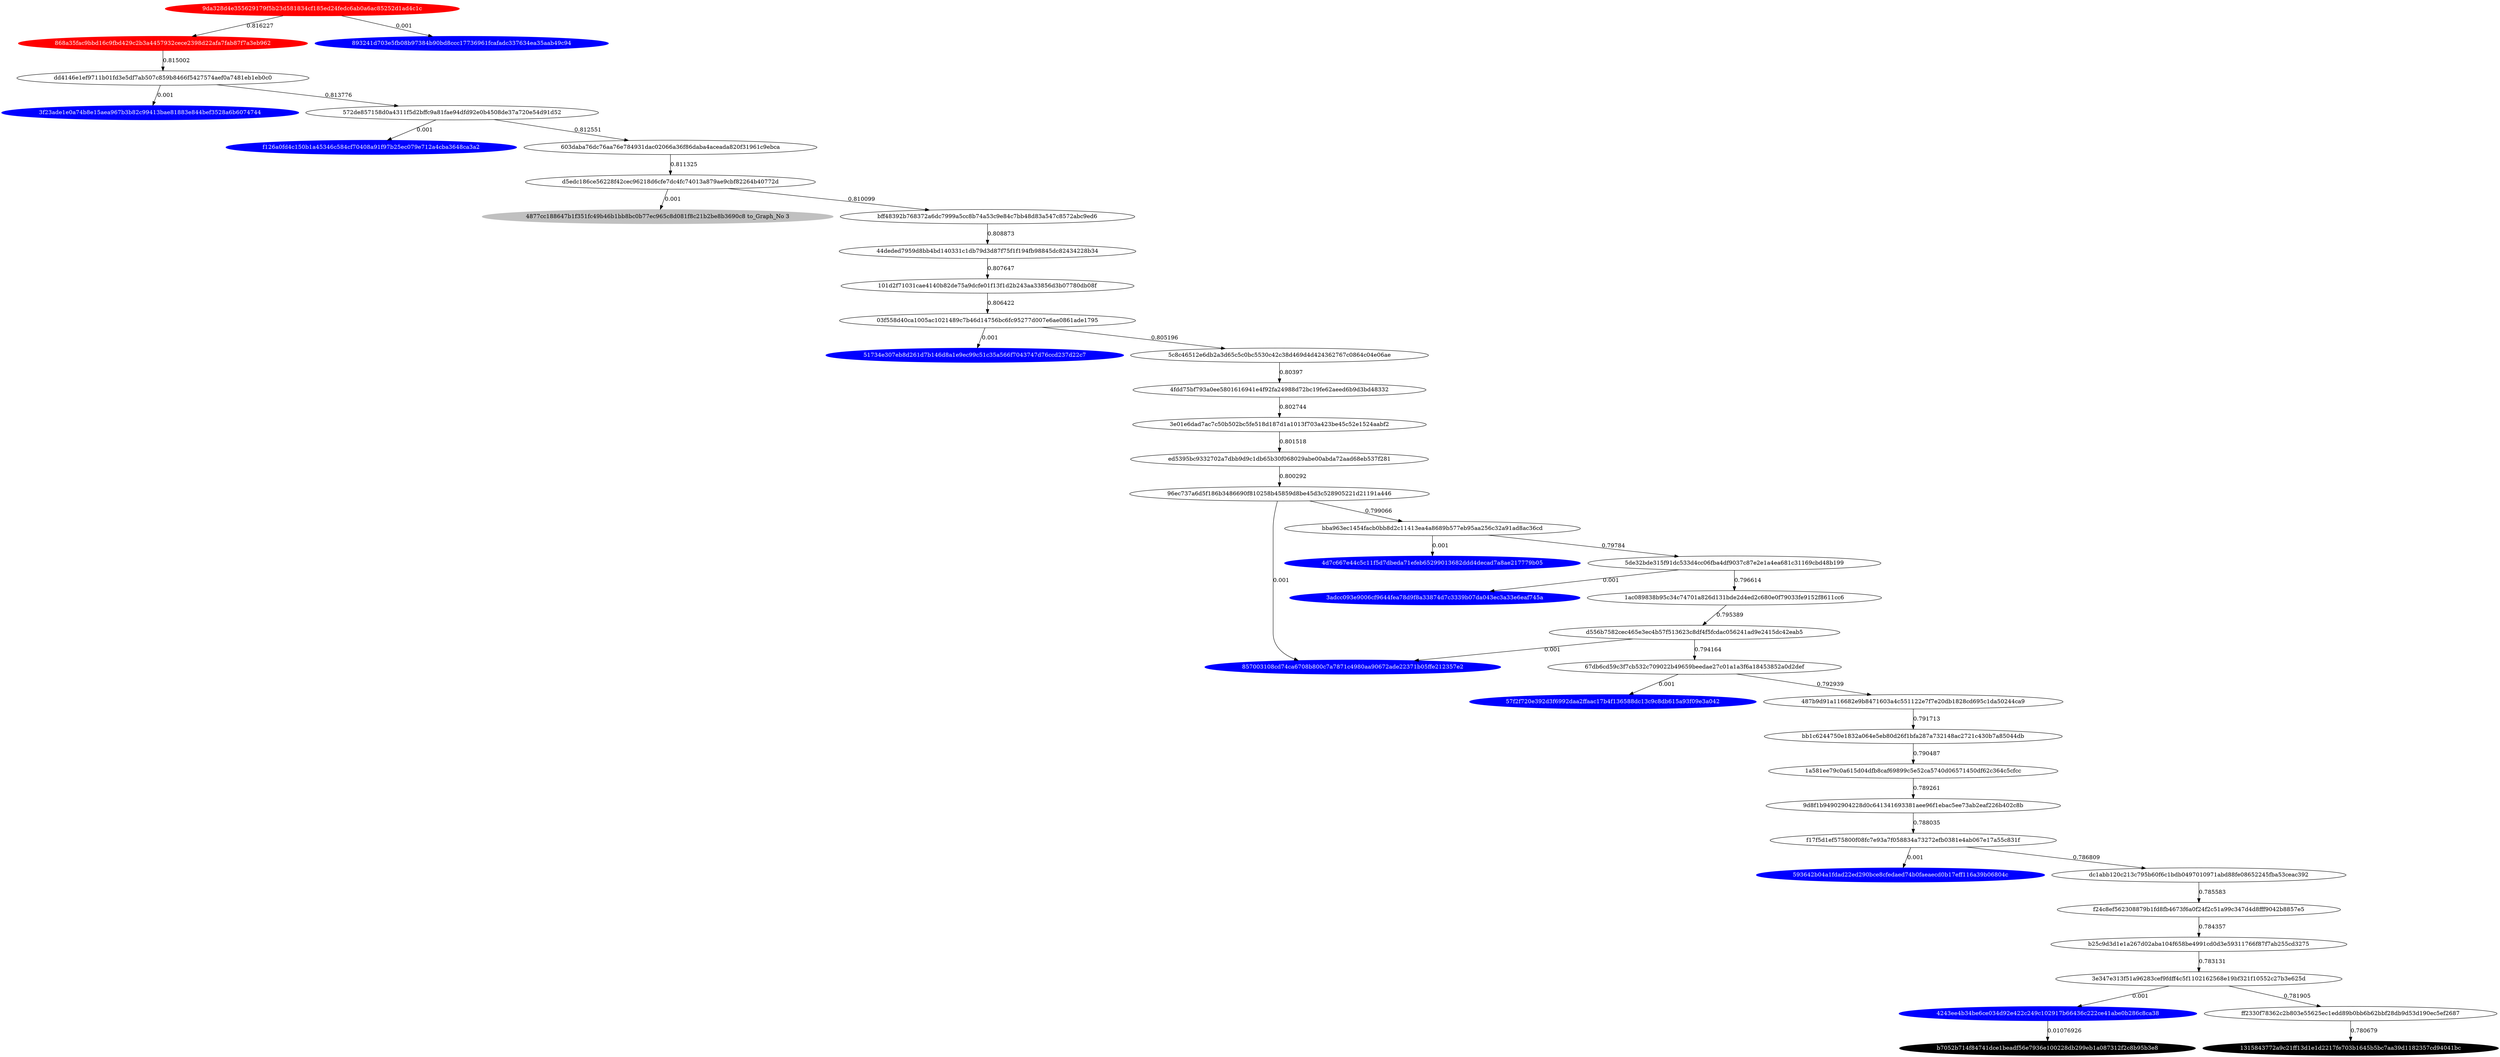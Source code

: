 digraph G{rankdir=TB;layout=dot;
"9da328d4e355629179f5b23d581834cf185ed24fedc6ab0a6ac85252d1ad4c1c" [style="solid,filled",color=red,fontcolor=white];
"868a35fac9bbd16c9fbd429c2b3a4457932cece2398d22afa7fab87f7a3eb962" [style="solid,filled",color=red,fontcolor=white];
"893241d703e5fb08b97384b90bd8ccc17736961fcafadc337634ea35aab49c94" [style="solid,filled",color=blue,fontcolor=white];
"57f2f720e392d3f6992daa2ffaac17b4f136588dc13c9c8db615a93f09e3a042" [style="solid,filled",color=blue,fontcolor=white];
"1315843772a9c21ff13d1e1d2217fe703b1645b5bc7aa39d1182357cd94041bc" [style="solid,filled",color=black,fontcolor=white];
"593642b04a1fdad22ed290bce8cfedaed74b0faeaecd0b17eff116a39b06804c" [style="solid,filled",color=blue,fontcolor=white];
"4d7c667e44c5c11f5d7dbeda71efeb65299013682ddd4decad7a8ae217779b05" [style="solid,filled",color=blue,fontcolor=white];
"857003108cd74ca6708b800c7a7871c4980aa90672ade22371b05ffe212357e2" [style="solid,filled",color=blue,fontcolor=white];
"4243ee4b34be6ce034d92e422c249c102917b66436c222ce41abe0b286c8ca38" [style="solid,filled",color=blue,fontcolor=white];
"51734e307eb8d261d7b146d8a1e9ec99c51c35a566f7043747d76ccd237d22c7" [style="solid,filled",color=blue,fontcolor=white];
"b7052b714f84741dce1beadf56e7936e100228db299eb1a087312f2c8b95b3e8" [style="solid,filled",color=black,fontcolor=white];
"4877cc188647b1f351fc49b46b1bb8bc0b77ec965c8d081f8c21b2be8b3690c8" [style="solid,filled",color=gray,fontcolor=black,label= "4877cc188647b1f351fc49b46b1bb8bc0b77ec965c8d081f8c21b2be8b3690c8 to_Graph_No 3"];
"f126a0fd4c150b1a45346c584cf70408a91f97b25ec079e712a4cba3648ca3a2" [style="solid,filled",color=blue,fontcolor=white];
"3f23ade1e0a74b8e15aea967b3b82c99413bae81883e844bef3528a6b6074744" [style="solid,filled",color=blue,fontcolor=white];
"893241d703e5fb08b97384b90bd8ccc17736961fcafadc337634ea35aab49c94" [style="solid,filled",color=blue,fontcolor=white];
"3adcc093e9006cf9644fea78d9f8a33874d7c3339b07da043ec3a33e6eaf745a" [style="solid,filled",color=blue,fontcolor=white];
"03f558d40ca1005ac1021489c7b46d14756bc6fc95277d007e6ae0861ade1795" -> "51734e307eb8d261d7b146d8a1e9ec99c51c35a566f7043747d76ccd237d22c7" [label=0.001];
"4fdd75bf793a0ee5801616941e4f92fa24988d72bc19fe62aeed6b9d3bd48332" -> "3e01e6dad7ac7c50b502bc5fe518d187d1a1013f703a423be45c52e1524aabf2" [label=0.802744];
"5de32bde315f91dc533d4cc06fba4df9037c87e2e1a4ea681c31169cbd48b199" -> "3adcc093e9006cf9644fea78d9f8a33874d7c3339b07da043ec3a33e6eaf745a" [label=0.001];
"9d8f1b94902904228d0c641341693381aee96f1ebac5ee73ab2eaf226b402c8b" -> "f17f5d1ef575800f08fc7e93a7f058834a73272efb0381e4ab067e17a55c831f" [label=0.788035];
"5c8c46512e6db2a3d65c5c0bc5530c42c38d469d4d424362767c0864c04e06ae" -> "4fdd75bf793a0ee5801616941e4f92fa24988d72bc19fe62aeed6b9d3bd48332" [label=0.80397];
"dd4146e1ef9711b01fd3e5df7ab507c859b8466f5427574aef0a7481eb1eb0c0" -> "572de857158d0a4311f5d2bffc9a81fae94dfd92e0b4508de37a720e54d91d52" [label=0.813776];
"572de857158d0a4311f5d2bffc9a81fae94dfd92e0b4508de37a720e54d91d52" -> "f126a0fd4c150b1a45346c584cf70408a91f97b25ec079e712a4cba3648ca3a2" [label=0.001];
"ed5395bc9332702a7dbb9d9c1db65b30f068029abe00abda72aad68eb537f281" -> "96ec737a6d5f186b3486690f810258b45859d8be45d3c528905221d21191a446" [label=0.800292];
"4243ee4b34be6ce034d92e422c249c102917b66436c222ce41abe0b286c8ca38" -> "b7052b714f84741dce1beadf56e7936e100228db299eb1a087312f2c8b95b3e8" [label=0.01076926];
"d5edc186ce56228f42cec96218d6cfe7dc4fc74013a879ae9cbf82264b40772d" -> "4877cc188647b1f351fc49b46b1bb8bc0b77ec965c8d081f8c21b2be8b3690c8" [label=0.001];
"f24c8ef562308879b1fd8fb4673f6a0f24f2c51a99c347d4d8fff9042b8857e5" -> "b25c9d3d1e1a267d02aba104f658be4991cd0d3e59311766f87f7ab255cd3275" [label=0.784357];
"67db6cd59c3f7cb532c709022b49659beedae27c01a1a3f6a18453852a0d2def" -> "487b9d91a116682e9b8471603a4c551122e7f7e20db1828cd695c1da50244ca9" [label=0.792939];
"1ac089838b95c34c74701a826d131bde2d4ed2c680e0f79033fe9152f8611cc6" -> "d556b7582cec465e3ec4b57f513623c8df4f5fcdac056241ad9e2415dc42eab5" [label=0.795389];
"b25c9d3d1e1a267d02aba104f658be4991cd0d3e59311766f87f7ab255cd3275" -> "3e347e313f51a96283cef9fdff4c5f1102162568e19bf321f10552c27b3e625d" [label=0.783131];
"3e347e313f51a96283cef9fdff4c5f1102162568e19bf321f10552c27b3e625d" -> "ff2330f78362c2b803e55625ec1edd89b0bb6b62bbf28db9d53d190ec5ef2687" [label=0.781905];
"9da328d4e355629179f5b23d581834cf185ed24fedc6ab0a6ac85252d1ad4c1c" -> "868a35fac9bbd16c9fbd429c2b3a4457932cece2398d22afa7fab87f7a3eb962" [label=0.816227];
"f17f5d1ef575800f08fc7e93a7f058834a73272efb0381e4ab067e17a55c831f" -> "dc1abb120c213c795b60f6c1bdb0497010971abd88fe08652245fba53ceac392" [label=0.786809];
"3e01e6dad7ac7c50b502bc5fe518d187d1a1013f703a423be45c52e1524aabf2" -> "ed5395bc9332702a7dbb9d9c1db65b30f068029abe00abda72aad68eb537f281" [label=0.801518];
"03f558d40ca1005ac1021489c7b46d14756bc6fc95277d007e6ae0861ade1795" -> "5c8c46512e6db2a3d65c5c0bc5530c42c38d469d4d424362767c0864c04e06ae" [label=0.805196];
"487b9d91a116682e9b8471603a4c551122e7f7e20db1828cd695c1da50244ca9" -> "bb1c6244750e1832a064e5eb80d26f1bfa287a732148ac2721c430b7a85044db" [label=0.791713];
"f17f5d1ef575800f08fc7e93a7f058834a73272efb0381e4ab067e17a55c831f" -> "593642b04a1fdad22ed290bce8cfedaed74b0faeaecd0b17eff116a39b06804c" [label=0.001];
"bba963ec1454facb0bb8d2c11413ea4a8689b577eb95aa256c32a91ad8ac36cd" -> "5de32bde315f91dc533d4cc06fba4df9037c87e2e1a4ea681c31169cbd48b199" [label=0.79784];
"572de857158d0a4311f5d2bffc9a81fae94dfd92e0b4508de37a720e54d91d52" -> "603daba76dc76aa76e784931dac02066a36f86daba4aceada820f31961c9ebca" [label=0.812551];
"bba963ec1454facb0bb8d2c11413ea4a8689b577eb95aa256c32a91ad8ac36cd" -> "4d7c667e44c5c11f5d7dbeda71efeb65299013682ddd4decad7a8ae217779b05" [label=0.001];
"bff48392b768372a6dc7999a5cc8b74a53c9e84c7bb48d83a547c8572abc9ed6" -> "44deded7959d8bb4bd140331c1db79d3d87f75f1f194fb98845dc82434228b34" [label=0.808873];
"5de32bde315f91dc533d4cc06fba4df9037c87e2e1a4ea681c31169cbd48b199" -> "1ac089838b95c34c74701a826d131bde2d4ed2c680e0f79033fe9152f8611cc6" [label=0.796614];
"67db6cd59c3f7cb532c709022b49659beedae27c01a1a3f6a18453852a0d2def" -> "57f2f720e392d3f6992daa2ffaac17b4f136588dc13c9c8db615a93f09e3a042" [label=0.001];
"44deded7959d8bb4bd140331c1db79d3d87f75f1f194fb98845dc82434228b34" -> "101d2f71031cae4140b82de75a9dcfe01f13f1d2b243aa33856d3b07780db08f" [label=0.807647];
"d556b7582cec465e3ec4b57f513623c8df4f5fcdac056241ad9e2415dc42eab5" -> "857003108cd74ca6708b800c7a7871c4980aa90672ade22371b05ffe212357e2" [label=0.001];
"101d2f71031cae4140b82de75a9dcfe01f13f1d2b243aa33856d3b07780db08f" -> "03f558d40ca1005ac1021489c7b46d14756bc6fc95277d007e6ae0861ade1795" [label=0.806422];
"3e347e313f51a96283cef9fdff4c5f1102162568e19bf321f10552c27b3e625d" -> "4243ee4b34be6ce034d92e422c249c102917b66436c222ce41abe0b286c8ca38" [label=0.001];
"1a581ee79c0a615d04dfb8caf69899c5e52ca5740d06571450df62c364c5cfcc" -> "9d8f1b94902904228d0c641341693381aee96f1ebac5ee73ab2eaf226b402c8b" [label=0.789261];
"868a35fac9bbd16c9fbd429c2b3a4457932cece2398d22afa7fab87f7a3eb962" -> "dd4146e1ef9711b01fd3e5df7ab507c859b8466f5427574aef0a7481eb1eb0c0" [label=0.815002];
"96ec737a6d5f186b3486690f810258b45859d8be45d3c528905221d21191a446" -> "bba963ec1454facb0bb8d2c11413ea4a8689b577eb95aa256c32a91ad8ac36cd" [label=0.799066];
"bb1c6244750e1832a064e5eb80d26f1bfa287a732148ac2721c430b7a85044db" -> "1a581ee79c0a615d04dfb8caf69899c5e52ca5740d06571450df62c364c5cfcc" [label=0.790487];
"dc1abb120c213c795b60f6c1bdb0497010971abd88fe08652245fba53ceac392" -> "f24c8ef562308879b1fd8fb4673f6a0f24f2c51a99c347d4d8fff9042b8857e5" [label=0.785583];
"d5edc186ce56228f42cec96218d6cfe7dc4fc74013a879ae9cbf82264b40772d" -> "bff48392b768372a6dc7999a5cc8b74a53c9e84c7bb48d83a547c8572abc9ed6" [label=0.810099];
"96ec737a6d5f186b3486690f810258b45859d8be45d3c528905221d21191a446" -> "857003108cd74ca6708b800c7a7871c4980aa90672ade22371b05ffe212357e2" [label=0.001];
"9da328d4e355629179f5b23d581834cf185ed24fedc6ab0a6ac85252d1ad4c1c" -> "893241d703e5fb08b97384b90bd8ccc17736961fcafadc337634ea35aab49c94" [label=0.001];
"d556b7582cec465e3ec4b57f513623c8df4f5fcdac056241ad9e2415dc42eab5" -> "67db6cd59c3f7cb532c709022b49659beedae27c01a1a3f6a18453852a0d2def" [label=0.794164];
"ff2330f78362c2b803e55625ec1edd89b0bb6b62bbf28db9d53d190ec5ef2687" -> "1315843772a9c21ff13d1e1d2217fe703b1645b5bc7aa39d1182357cd94041bc" [label=0.780679];
"603daba76dc76aa76e784931dac02066a36f86daba4aceada820f31961c9ebca" -> "d5edc186ce56228f42cec96218d6cfe7dc4fc74013a879ae9cbf82264b40772d" [label=0.811325];
"dd4146e1ef9711b01fd3e5df7ab507c859b8466f5427574aef0a7481eb1eb0c0" -> "3f23ade1e0a74b8e15aea967b3b82c99413bae81883e844bef3528a6b6074744" [label=0.001];
}